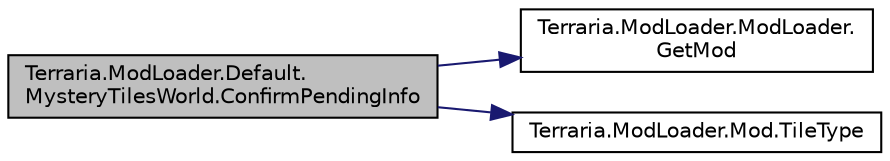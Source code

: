 digraph "Terraria.ModLoader.Default.MysteryTilesWorld.ConfirmPendingInfo"
{
  edge [fontname="Helvetica",fontsize="10",labelfontname="Helvetica",labelfontsize="10"];
  node [fontname="Helvetica",fontsize="10",shape=record];
  rankdir="LR";
  Node0 [label="Terraria.ModLoader.Default.\lMysteryTilesWorld.ConfirmPendingInfo",height=0.2,width=0.4,color="black", fillcolor="grey75", style="filled", fontcolor="black"];
  Node0 -> Node1 [color="midnightblue",fontsize="10",style="solid",fontname="Helvetica"];
  Node1 [label="Terraria.ModLoader.ModLoader.\lGetMod",height=0.2,width=0.4,color="black", fillcolor="white", style="filled",URL="$class_terraria_1_1_mod_loader_1_1_mod_loader.html#aed988cac63e90351b6ed0bd72495f3af",tooltip="Gets the instance of the Mod with the specified name. "];
  Node0 -> Node2 [color="midnightblue",fontsize="10",style="solid",fontname="Helvetica"];
  Node2 [label="Terraria.ModLoader.Mod.TileType",height=0.2,width=0.4,color="black", fillcolor="white", style="filled",URL="$class_terraria_1_1_mod_loader_1_1_mod.html#a5d371832fbdd332b57deb42f062f7be0",tooltip="Gets the type of the ModTile of this mod with the given name. Returns 0 if no ModTile with the given ..."];
}
